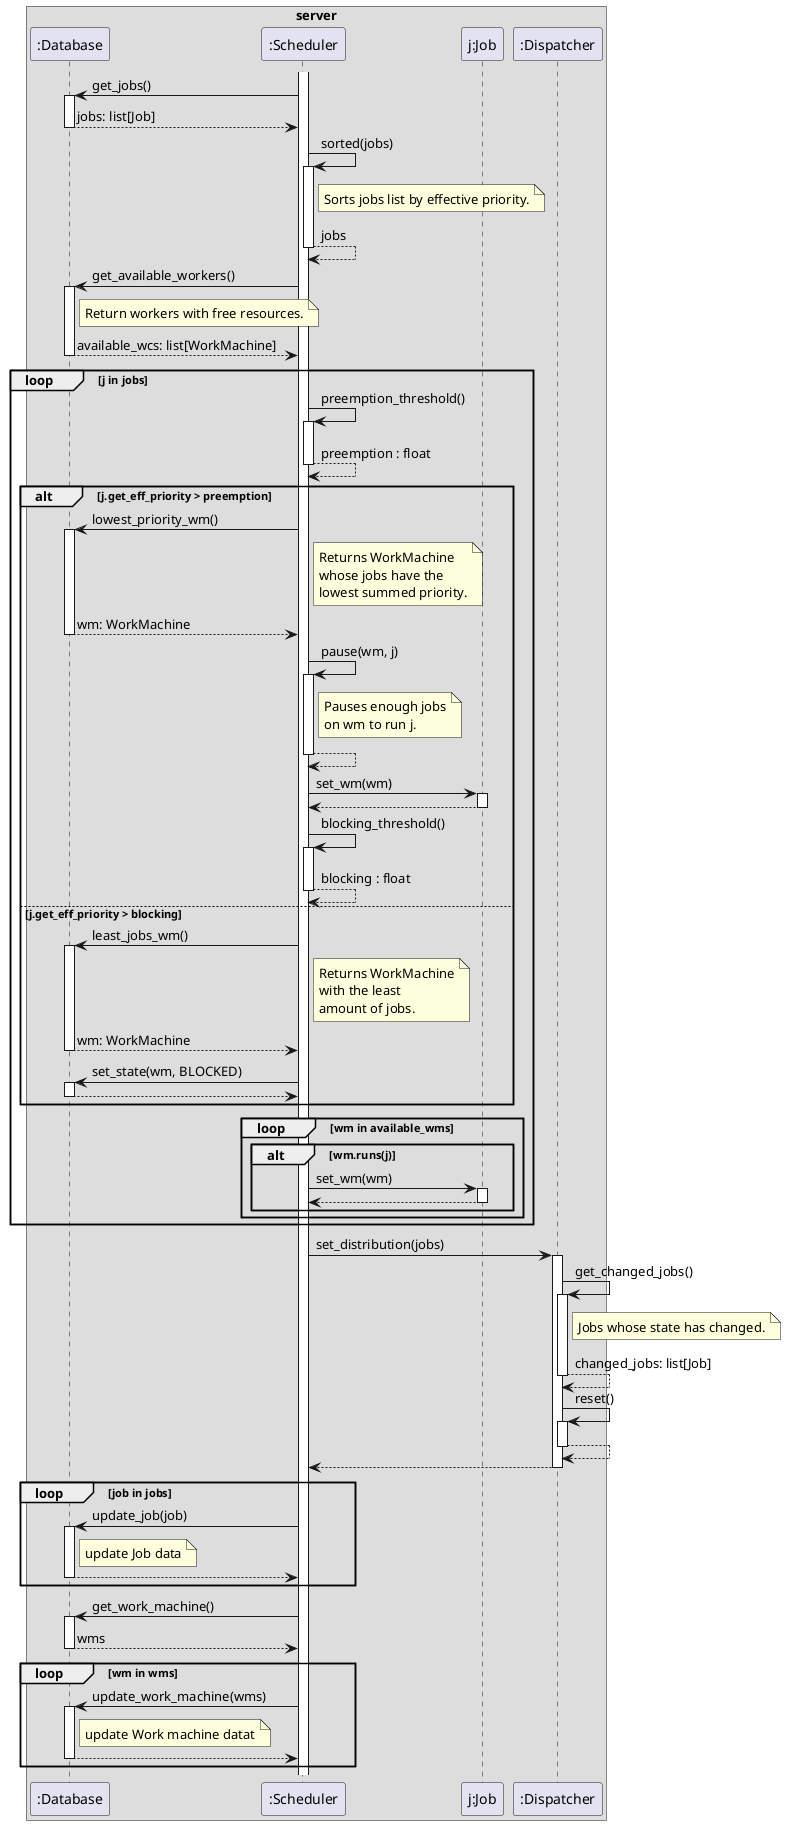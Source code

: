@startuml

box "server"
    participant ":Database" as db
    participant ":Scheduler" as s
    participant "j:Job" as j
    participant ":Dispatcher" as d
end box

s++
s -> db++: get_jobs()
db --> s--: jobs: list[Job]

s -> s++: sorted(jobs)
note right of s
    Sorts jobs list by effective priority.
end note
s --> s--: jobs

s -> db++: get_available_workers()
note right of db
    Return workers with free resources.
end note
db --> s--: available_wcs: list[WorkMachine]

loop j in jobs
    
    s->s++ : preemption_threshold()
    s-->s-- : preemption : float
    
    alt j.get_eff_priority > preemption
        s -> db++ : lowest_priority_wm()
        note right of s
            Returns WorkMachine
            whose jobs have the
            lowest summed priority.
        end note
        db --> s--: wm: WorkMachine
        s -> s ++: pause(wm, j)
        note right of s
            Pauses enough jobs
            on wm to run j.
        end note
        
        s--> s--

        s -> j++: set_wm(wm)
        j --> s--
    
    s->s++ : blocking_threshold()
    s-->s-- : blocking : float
    
    else j.get_eff_priority > blocking
        s -> db++ : least_jobs_wm()
        note right of s
            Returns WorkMachine
            with the least
            amount of jobs.
        end note
        db --> s--: wm: WorkMachine
        
        s -> db++: set_state(wm, BLOCKED)
        db-->s--
    end
    
    loop wm in available_wms
        alt wm.runs(j)
            s -> j++: set_wm(wm)
            j --> s--
        end
    end
    
end

s -> d++: set_distribution(jobs)


d -> d++: get_changed_jobs()
note right of d
    Jobs whose state has changed.
end note
d --> d-- : changed_jobs: list[Job]
d -> d++: reset()
d-->d--

d --> s--

loop job in jobs
    s -> db++: update_job(job)
    note right of db
        update Job data
    end note
    db --> s--
end

s->db++ : get_work_machine()
db-->s-- : wms

loop wm in wms 
    s -> db++: update_work_machine(wms)
    note right of db
        update Work machine datat
    end note
    db --> s--
end


@enduml
